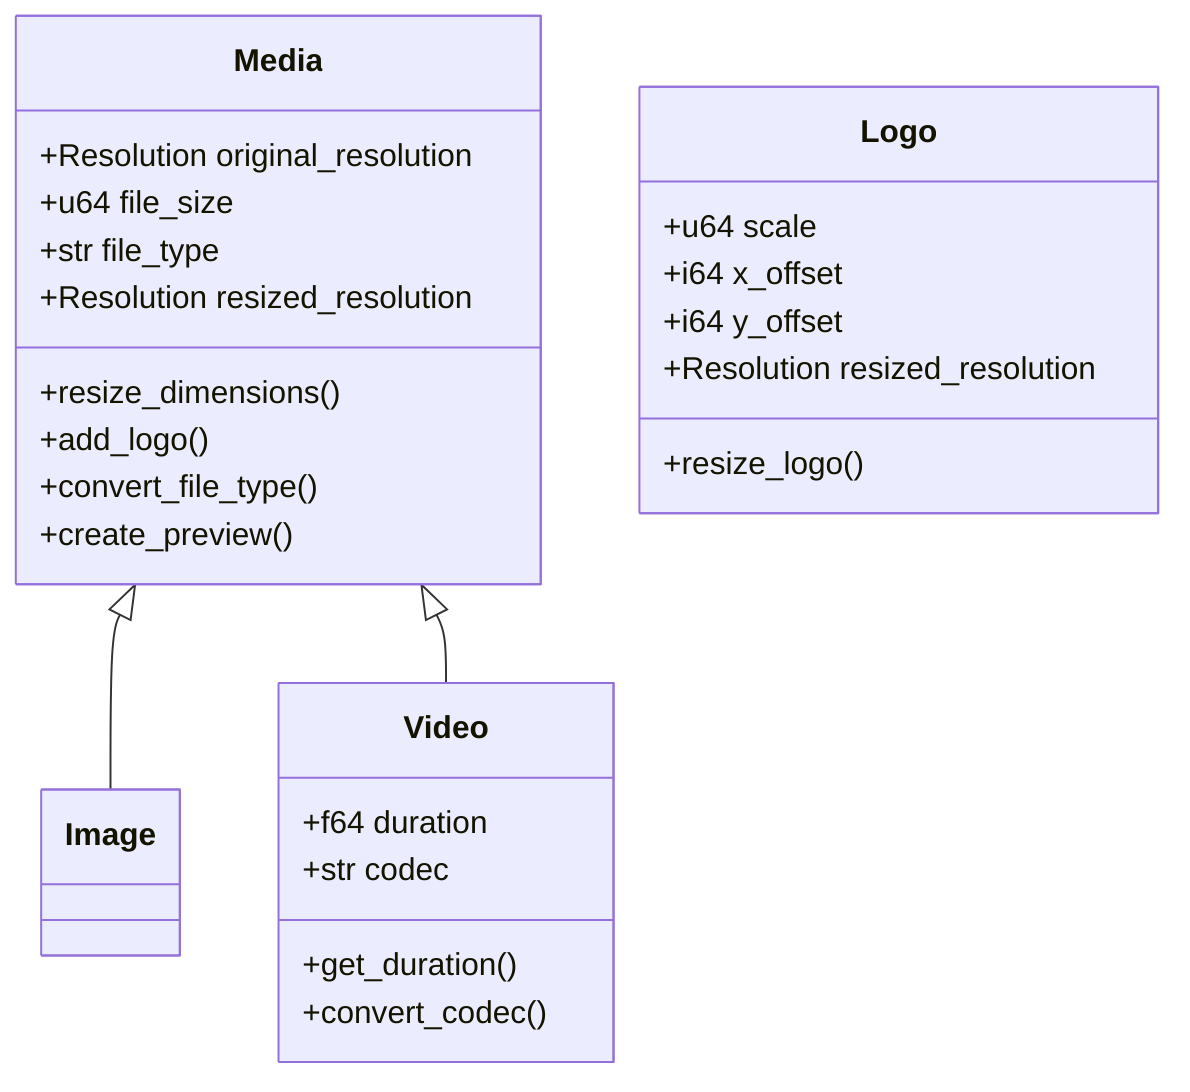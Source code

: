 classDiagram
    Media <|-- Image
    Media <|-- Video

    class Media {
        +Resolution original_resolution
        +u64 file_size
        +str file_type
        +Resolution resized_resolution

        +resize_dimensions()
        +add_logo()
        +convert_file_type()
        +create_preview()
    }

    class Image {
    }

    class Video {
        +f64 duration
        +str codec

        +get_duration()
        +convert_codec()
    }

    class Logo {
        +u64 scale
        +i64 x_offset
        +i64 y_offset
        +Resolution resized_resolution

        +resize_logo()
    }